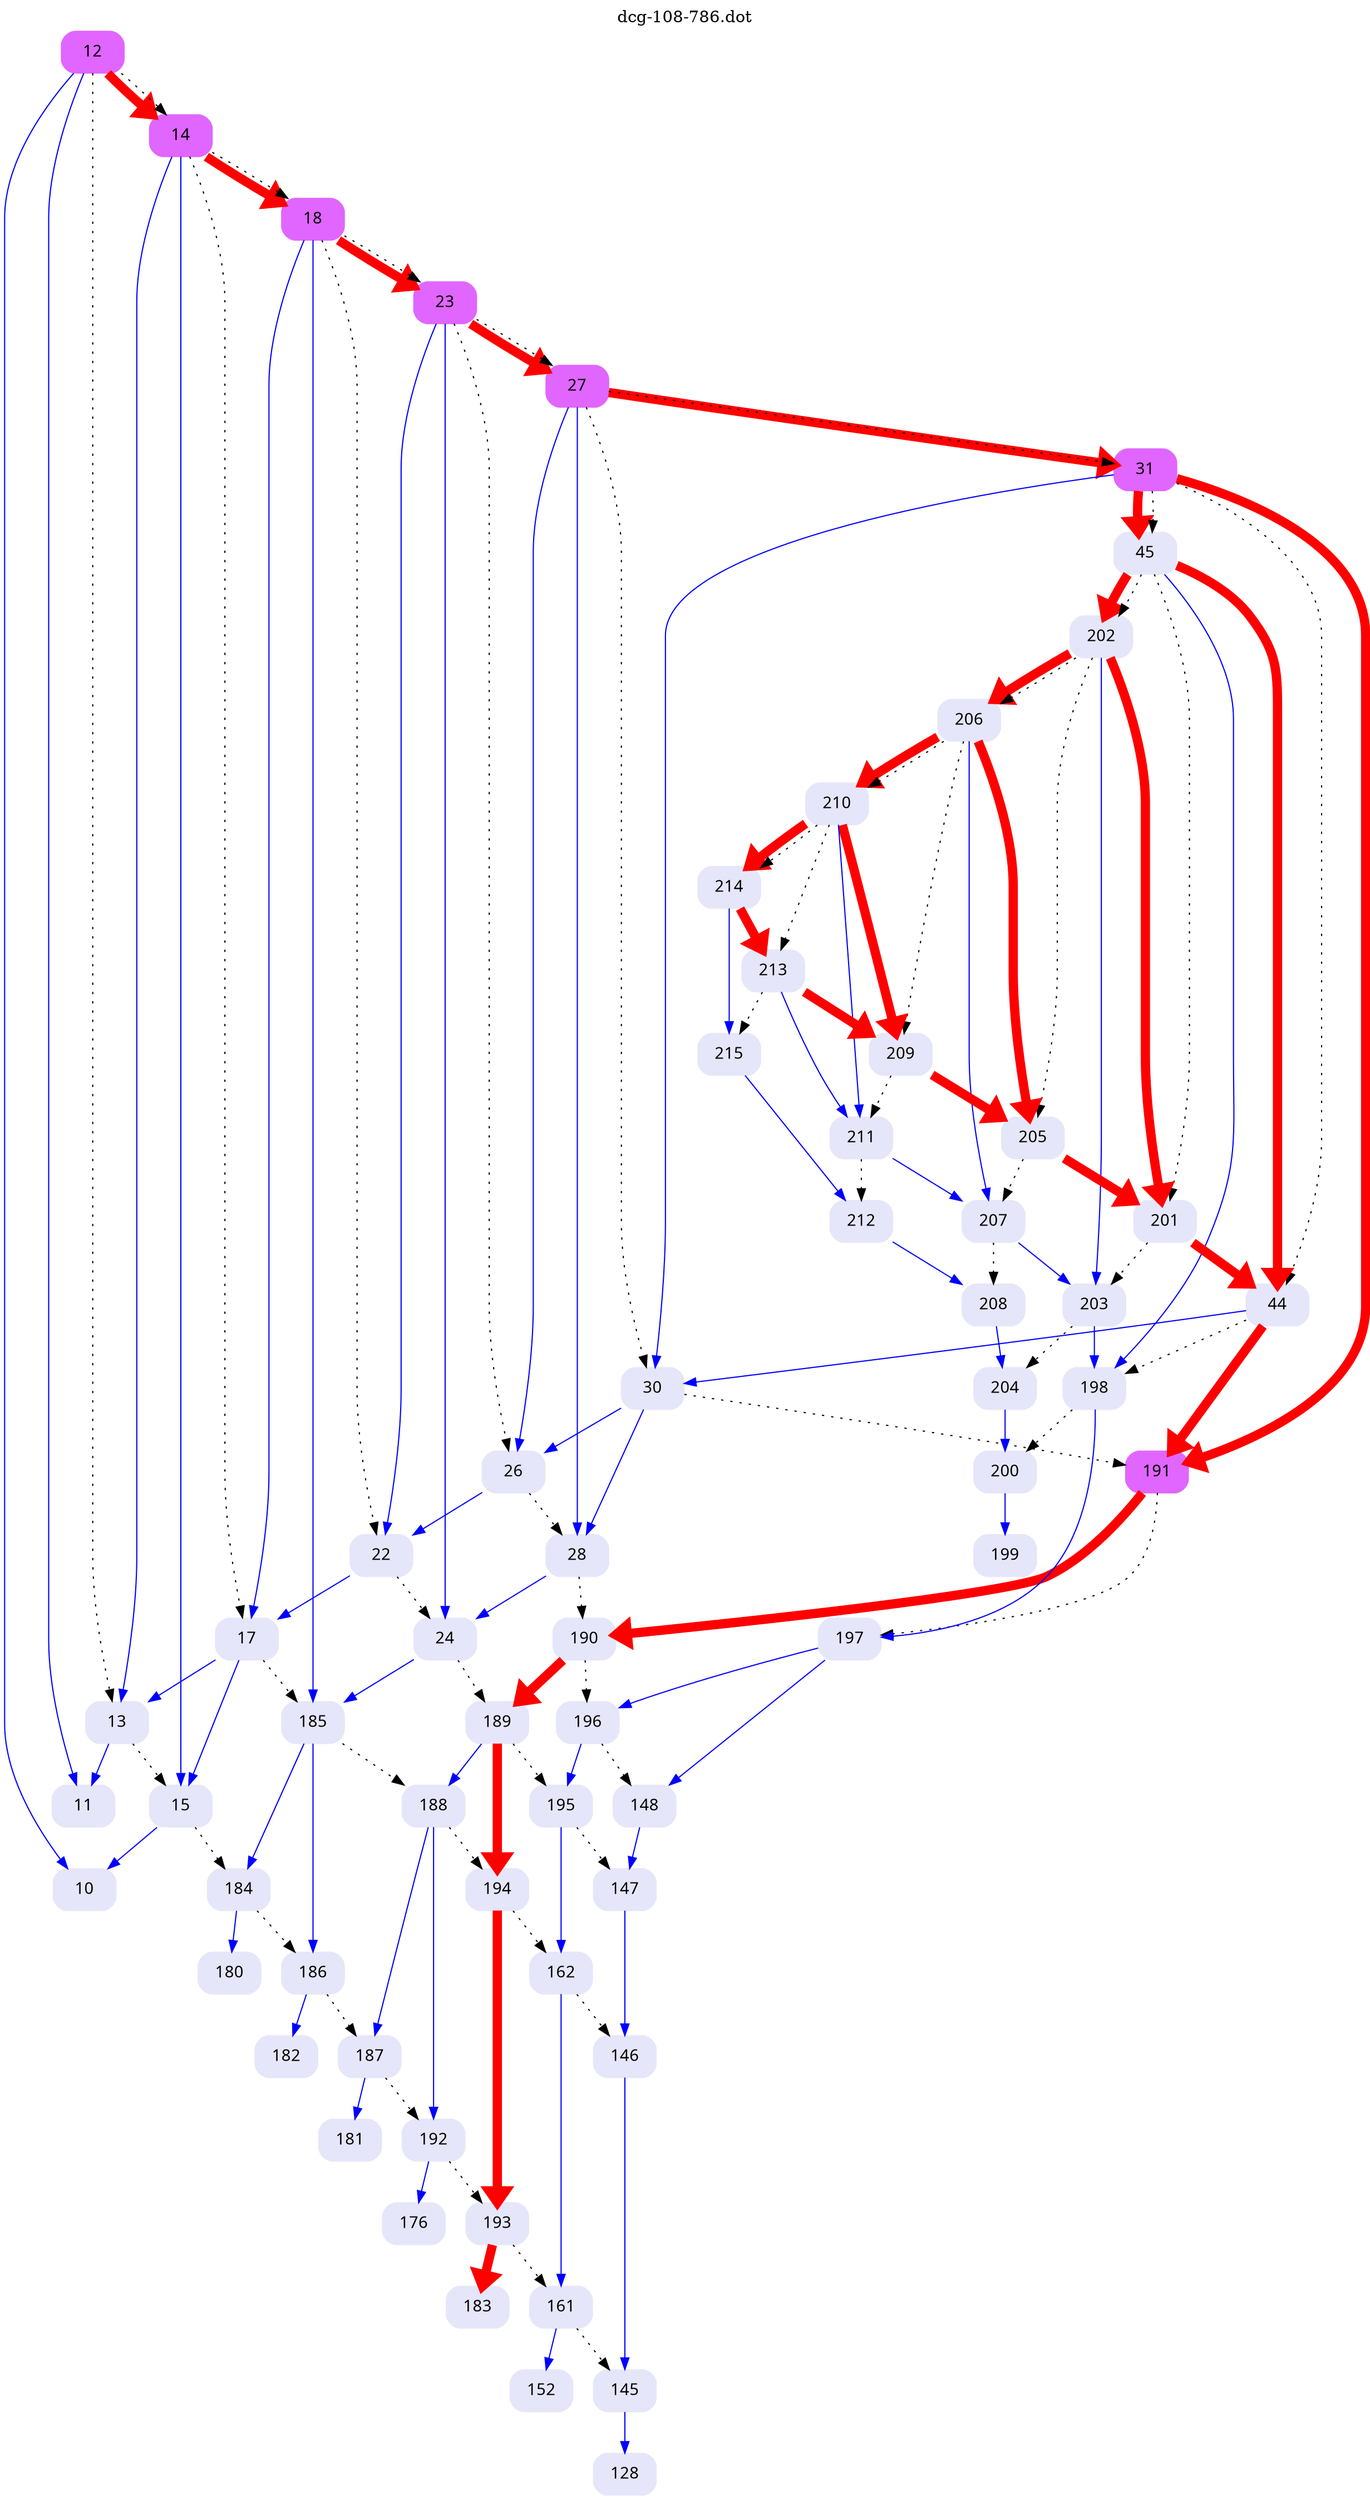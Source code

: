 digraph dcg_108 {
  labelloc="t";
  label="dcg-108-786.dot";
  node [fontname="sans-serif"];
  node [shape=box style="rounded,filled"];
  n12 [label="12" color=mediumorchid1];
  n12 -> n11 [color=blue penwidth=1];
  n12 -> n10 [color=blue penwidth=1];
  n12 -> n14 [color=red penwidth=8];
  n12 -> n13 [style=dotted,label=""];
  n12 -> n14 [style=dotted,label=""];
  n14 [label="14" color=mediumorchid1];
  n14 -> n13 [color=blue penwidth=1];
  n14 -> n15 [color=blue penwidth=1];
  n14 -> n18 [color=red penwidth=8];
  n14 -> n17 [style=dotted,label=""];
  n14 -> n18 [style=dotted,label=""];
  n18 [label="18" color=mediumorchid1];
  n18 -> n17 [color=blue penwidth=1];
  n18 -> n185 [color=blue penwidth=1];
  n18 -> n23 [color=red penwidth=8];
  n18 -> n22 [style=dotted,label=""];
  n18 -> n23 [style=dotted,label=""];
  n23 [label="23" color=mediumorchid1];
  n23 -> n22 [color=blue penwidth=1];
  n23 -> n24 [color=blue penwidth=1];
  n23 -> n27 [color=red penwidth=8];
  n23 -> n26 [style=dotted,label=""];
  n23 -> n27 [style=dotted,label=""];
  n27 [label="27" color=mediumorchid1];
  n27 -> n26 [color=blue penwidth=1];
  n27 -> n28 [color=blue penwidth=1];
  n27 -> n31 [color=red penwidth=8];
  n27 -> n30 [style=dotted,label=""];
  n27 -> n31 [style=dotted,label=""];
  n31 [label="31" color=mediumorchid1];
  n31 -> n30 [color=blue penwidth=1];
  n31 -> n191 [color=red penwidth=8];
  n31 -> n45 [color=red penwidth=8];
  n31 -> n44 [style=dotted,label=""];
  n31 -> n45 [style=dotted,label=""];
  n45 [label="45" color=lavender];
  n45 -> n44 [color=red penwidth=8];
  n45 -> n198 [color=blue penwidth=1];
  n45 -> n202 [color=red penwidth=8];
  n45 -> n201 [style=dotted,label=""];
  n45 -> n202 [style=dotted,label=""];
  n202 [label="202" color=lavender];
  n202 -> n201 [color=red penwidth=8];
  n202 -> n203 [color=blue penwidth=1];
  n202 -> n206 [color=red penwidth=8];
  n202 -> n205 [style=dotted,label=""];
  n202 -> n206 [style=dotted,label=""];
  n206 [label="206" color=lavender];
  n206 -> n205 [color=red penwidth=8];
  n206 -> n207 [color=blue penwidth=1];
  n206 -> n210 [color=red penwidth=8];
  n206 -> n209 [style=dotted,label=""];
  n206 -> n210 [style=dotted,label=""];
  n210 [label="210" color=lavender];
  n210 -> n209 [color=red penwidth=8];
  n210 -> n211 [color=blue penwidth=1];
  n210 -> n214 [color=red penwidth=8];
  n210 -> n213 [style=dotted,label=""];
  n210 -> n214 [style=dotted,label=""];
  n214 [label="214" color=lavender];
  n214 -> n213 [color=red penwidth=8];
  n214 -> n215 [color=blue penwidth=1];
  n215 [label="215" color=lavender];
  n215 -> n212 [color=blue penwidth=1];
  n212 [label="212" color=lavender];
  n212 -> n208 [color=blue penwidth=1];
  n208 [label="208" color=lavender];
  n208 -> n204 [color=blue penwidth=1];
  n204 [label="204" color=lavender];
  n204 -> n200 [color=blue penwidth=1];
  n200 [label="200" color=lavender];
  n200 -> n199 [color=blue penwidth=1];
  n199 [label="199" color=lavender];
  n213 [label="213" color=lavender];
  n213 -> n209 [color=red penwidth=8];
  n213 -> n211 [color=blue penwidth=1];
  n213 -> n215 [style=dotted,label=""];
  n211 [label="211" color=lavender];
  n211 -> n207 [color=blue penwidth=1];
  n211 -> n212 [style=dotted,label=""];
  n207 [label="207" color=lavender];
  n207 -> n203 [color=blue penwidth=1];
  n207 -> n208 [style=dotted,label=""];
  n203 [label="203" color=lavender];
  n203 -> n198 [color=blue penwidth=1];
  n203 -> n204 [style=dotted,label=""];
  n198 [label="198" color=lavender];
  n198 -> n197 [color=blue penwidth=1];
  n198 -> n200 [style=dotted,label=""];
  n197 [label="197" color=lavender];
  n197 -> n196 [color=blue penwidth=1];
  n197 -> n148 [color=blue penwidth=1];
  n148 [label="148" color=lavender];
  n148 -> n147 [color=blue penwidth=1];
  n147 [label="147" color=lavender];
  n147 -> n146 [color=blue penwidth=1];
  n146 [label="146" color=lavender];
  n146 -> n145 [color=blue penwidth=1];
  n145 [label="145" color=lavender];
  n145 -> n128 [color=blue penwidth=1];
  n128 [label="128" color=lavender];
  n196 [label="196" color=lavender];
  n196 -> n195 [color=blue penwidth=1];
  n196 -> n148 [style=dotted,label=""];
  n195 [label="195" color=lavender];
  n195 -> n162 [color=blue penwidth=1];
  n195 -> n147 [style=dotted,label=""];
  n162 [label="162" color=lavender];
  n162 -> n161 [color=blue penwidth=1];
  n162 -> n146 [style=dotted,label=""];
  n161 [label="161" color=lavender];
  n161 -> n152 [color=blue penwidth=1];
  n161 -> n145 [style=dotted,label=""];
  n152 [label="152" color=lavender];
  n209 [label="209" color=lavender];
  n209 -> n205 [color=red penwidth=8];
  n209 -> n211 [style=dotted,label=""];
  n205 [label="205" color=lavender];
  n205 -> n201 [color=red penwidth=8];
  n205 -> n207 [style=dotted,label=""];
  n201 [label="201" color=lavender];
  n201 -> n44 [color=red penwidth=8];
  n201 -> n203 [style=dotted,label=""];
  n44 [label="44" color=lavender];
  n44 -> n30 [color=blue penwidth=1];
  n44 -> n191 [color=red penwidth=8];
  n44 -> n198 [style=dotted,label=""];
  n191 [label="191" color=mediumorchid1];
  n191 -> n190 [color=red penwidth=8];
  n191 -> n197 [style=dotted,label=""];
  n190 [label="190" color=lavender];
  n190 -> n189 [color=red penwidth=8];
  n190 -> n196 [style=dotted,label=""];
  n189 [label="189" color=lavender];
  n189 -> n188 [color=blue penwidth=1];
  n189 -> n194 [color=red penwidth=8];
  n189 -> n195 [style=dotted,label=""];
  n194 [label="194" color=lavender];
  n194 -> n193 [color=red penwidth=8];
  n194 -> n162 [style=dotted,label=""];
  n193 [label="193" color=lavender];
  n193 -> n183 [color=red penwidth=8];
  n193 -> n161 [style=dotted,label=""];
  n183 [label="183" color=lavender];
  n188 [label="188" color=lavender];
  n188 -> n187 [color=blue penwidth=1];
  n188 -> n192 [color=blue penwidth=1];
  n188 -> n194 [style=dotted,label=""];
  n192 [label="192" color=lavender];
  n192 -> n176 [color=blue penwidth=1];
  n192 -> n193 [style=dotted,label=""];
  n176 [label="176" color=lavender];
  n187 [label="187" color=lavender];
  n187 -> n181 [color=blue penwidth=1];
  n187 -> n192 [style=dotted,label=""];
  n181 [label="181" color=lavender];
  n30 [label="30" color=lavender];
  n30 -> n26 [color=blue penwidth=1];
  n30 -> n28 [color=blue penwidth=1];
  n30 -> n191 [style=dotted,label=""];
  n28 [label="28" color=lavender];
  n28 -> n24 [color=blue penwidth=1];
  n28 -> n190 [style=dotted,label=""];
  n24 [label="24" color=lavender];
  n24 -> n185 [color=blue penwidth=1];
  n24 -> n189 [style=dotted,label=""];
  n185 [label="185" color=lavender];
  n185 -> n184 [color=blue penwidth=1];
  n185 -> n186 [color=blue penwidth=1];
  n185 -> n188 [style=dotted,label=""];
  n186 [label="186" color=lavender];
  n186 -> n182 [color=blue penwidth=1];
  n186 -> n187 [style=dotted,label=""];
  n182 [label="182" color=lavender];
  n184 [label="184" color=lavender];
  n184 -> n180 [color=blue penwidth=1];
  n184 -> n186 [style=dotted,label=""];
  n180 [label="180" color=lavender];
  n26 [label="26" color=lavender];
  n26 -> n22 [color=blue penwidth=1];
  n26 -> n28 [style=dotted,label=""];
  n22 [label="22" color=lavender];
  n22 -> n17 [color=blue penwidth=1];
  n22 -> n24 [style=dotted,label=""];
  n17 [label="17" color=lavender];
  n17 -> n13 [color=blue penwidth=1];
  n17 -> n15 [color=blue penwidth=1];
  n17 -> n185 [style=dotted,label=""];
  n15 [label="15" color=lavender];
  n15 -> n10 [color=blue penwidth=1];
  n15 -> n184 [style=dotted,label=""];
  n10 [label="10" color=lavender];
  n13 [label="13" color=lavender];
  n13 -> n11 [color=blue penwidth=1];
  n13 -> n15 [style=dotted,label=""];
  n11 [label="11" color=lavender];
}
